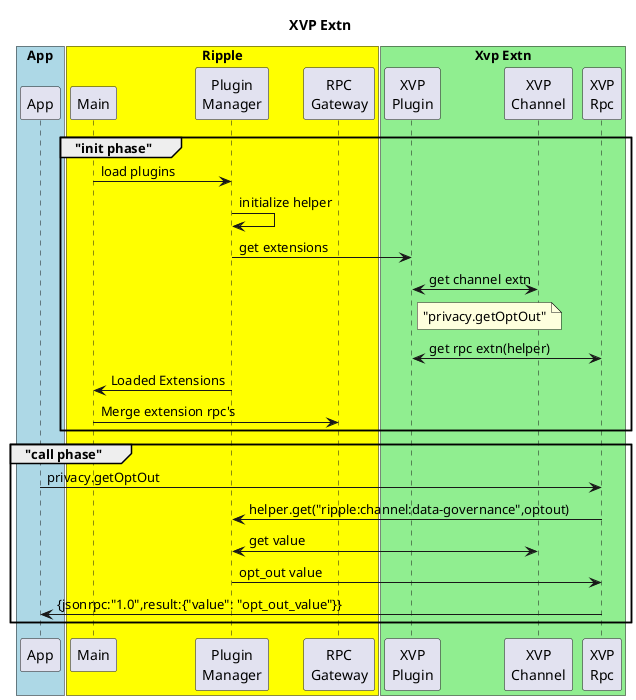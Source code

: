 @startuml "XVP Extension"
title "XVP Extn"

box "App"  #LightBlue
    participant a as "App"
end box

box "Ripple" #Yellow
    participant m as "Main"
    participant pm as "Plugin\nManager"
    participant rpc as "RPC\nGateway"
end box

box "Xvp Extn" #LightGreen
    participant x as "XVP\nPlugin"
    participant c as "XVP\nChannel"
    participant r as "XVP\nRpc"
end box

group "init phase"
    m -> pm : load plugins
    pm -> pm : initialize helper
    pm -> x : get extensions
    x <-> c : get channel extn
    note right of x: "privacy.getOptOut"
    x <-> r : get rpc extn(helper)
    pm -> m : Loaded Extensions
    m -> rpc : Merge extension rpc's
end

group "call phase"
    a -> r : privacy.getOptOut
    r -> pm: helper.get("ripple:channel:data-governance",optout)
    pm <-> c: get value
    pm -> r: opt_out value
    r -> a : {jsonrpc:"1.0",result:{"value": "opt_out_value"}}
end

